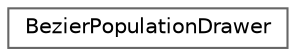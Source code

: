 digraph "Graphical Class Hierarchy"
{
 // LATEX_PDF_SIZE
  bgcolor="transparent";
  edge [fontname=Helvetica,fontsize=10,labelfontname=Helvetica,labelfontsize=10];
  node [fontname=Helvetica,fontsize=10,shape=box,height=0.2,width=0.4];
  rankdir="LR";
  Node0 [id="Node000000",label="BezierPopulationDrawer",height=0.2,width=0.4,color="grey40", fillcolor="white", style="filled",URL="$struct_bezier_population_drawer.html",tooltip="BezierIndividualStruct population debub drawer."];
}
